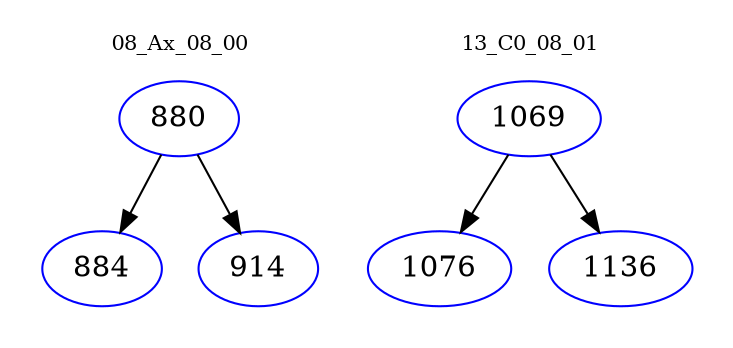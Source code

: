 digraph{
subgraph cluster_0 {
color = white
label = "08_Ax_08_00";
fontsize=10;
T0_880 [label="880", color="blue"]
T0_880 -> T0_884 [color="black"]
T0_884 [label="884", color="blue"]
T0_880 -> T0_914 [color="black"]
T0_914 [label="914", color="blue"]
}
subgraph cluster_1 {
color = white
label = "13_C0_08_01";
fontsize=10;
T1_1069 [label="1069", color="blue"]
T1_1069 -> T1_1076 [color="black"]
T1_1076 [label="1076", color="blue"]
T1_1069 -> T1_1136 [color="black"]
T1_1136 [label="1136", color="blue"]
}
}
